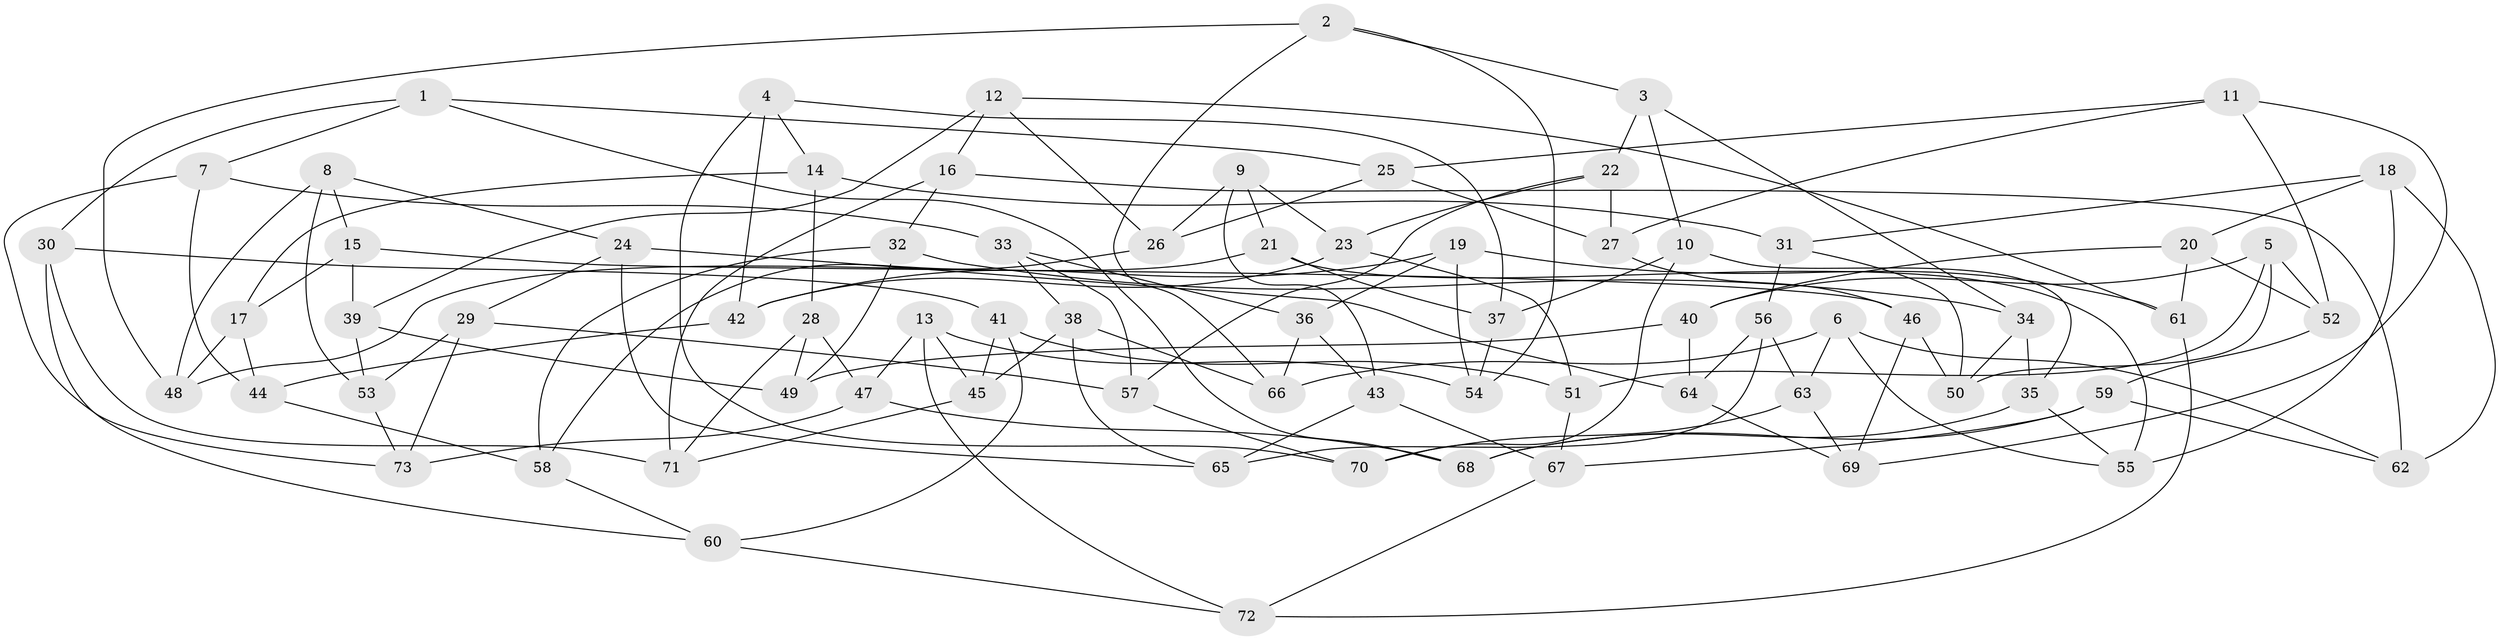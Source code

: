 // Generated by graph-tools (version 1.1) at 2025/26/03/09/25 03:26:58]
// undirected, 73 vertices, 146 edges
graph export_dot {
graph [start="1"]
  node [color=gray90,style=filled];
  1;
  2;
  3;
  4;
  5;
  6;
  7;
  8;
  9;
  10;
  11;
  12;
  13;
  14;
  15;
  16;
  17;
  18;
  19;
  20;
  21;
  22;
  23;
  24;
  25;
  26;
  27;
  28;
  29;
  30;
  31;
  32;
  33;
  34;
  35;
  36;
  37;
  38;
  39;
  40;
  41;
  42;
  43;
  44;
  45;
  46;
  47;
  48;
  49;
  50;
  51;
  52;
  53;
  54;
  55;
  56;
  57;
  58;
  59;
  60;
  61;
  62;
  63;
  64;
  65;
  66;
  67;
  68;
  69;
  70;
  71;
  72;
  73;
  1 -- 30;
  1 -- 25;
  1 -- 68;
  1 -- 7;
  2 -- 48;
  2 -- 54;
  2 -- 3;
  2 -- 66;
  3 -- 34;
  3 -- 10;
  3 -- 22;
  4 -- 70;
  4 -- 37;
  4 -- 14;
  4 -- 42;
  5 -- 40;
  5 -- 51;
  5 -- 52;
  5 -- 50;
  6 -- 63;
  6 -- 55;
  6 -- 62;
  6 -- 66;
  7 -- 33;
  7 -- 44;
  7 -- 73;
  8 -- 15;
  8 -- 48;
  8 -- 24;
  8 -- 53;
  9 -- 21;
  9 -- 23;
  9 -- 26;
  9 -- 43;
  10 -- 35;
  10 -- 37;
  10 -- 70;
  11 -- 69;
  11 -- 52;
  11 -- 25;
  11 -- 27;
  12 -- 39;
  12 -- 16;
  12 -- 26;
  12 -- 61;
  13 -- 47;
  13 -- 45;
  13 -- 54;
  13 -- 72;
  14 -- 31;
  14 -- 28;
  14 -- 17;
  15 -- 17;
  15 -- 39;
  15 -- 46;
  16 -- 71;
  16 -- 32;
  16 -- 62;
  17 -- 44;
  17 -- 48;
  18 -- 31;
  18 -- 55;
  18 -- 62;
  18 -- 20;
  19 -- 36;
  19 -- 54;
  19 -- 61;
  19 -- 42;
  20 -- 52;
  20 -- 40;
  20 -- 61;
  21 -- 48;
  21 -- 37;
  21 -- 55;
  22 -- 27;
  22 -- 23;
  22 -- 57;
  23 -- 42;
  23 -- 51;
  24 -- 65;
  24 -- 29;
  24 -- 64;
  25 -- 27;
  25 -- 26;
  26 -- 58;
  27 -- 46;
  28 -- 47;
  28 -- 71;
  28 -- 49;
  29 -- 57;
  29 -- 53;
  29 -- 73;
  30 -- 41;
  30 -- 71;
  30 -- 60;
  31 -- 56;
  31 -- 50;
  32 -- 49;
  32 -- 58;
  32 -- 34;
  33 -- 38;
  33 -- 57;
  33 -- 36;
  34 -- 50;
  34 -- 35;
  35 -- 55;
  35 -- 68;
  36 -- 66;
  36 -- 43;
  37 -- 54;
  38 -- 66;
  38 -- 65;
  38 -- 45;
  39 -- 49;
  39 -- 53;
  40 -- 49;
  40 -- 64;
  41 -- 51;
  41 -- 45;
  41 -- 60;
  42 -- 44;
  43 -- 65;
  43 -- 67;
  44 -- 58;
  45 -- 71;
  46 -- 69;
  46 -- 50;
  47 -- 68;
  47 -- 73;
  51 -- 67;
  52 -- 59;
  53 -- 73;
  56 -- 65;
  56 -- 63;
  56 -- 64;
  57 -- 70;
  58 -- 60;
  59 -- 67;
  59 -- 68;
  59 -- 62;
  60 -- 72;
  61 -- 72;
  63 -- 70;
  63 -- 69;
  64 -- 69;
  67 -- 72;
}
